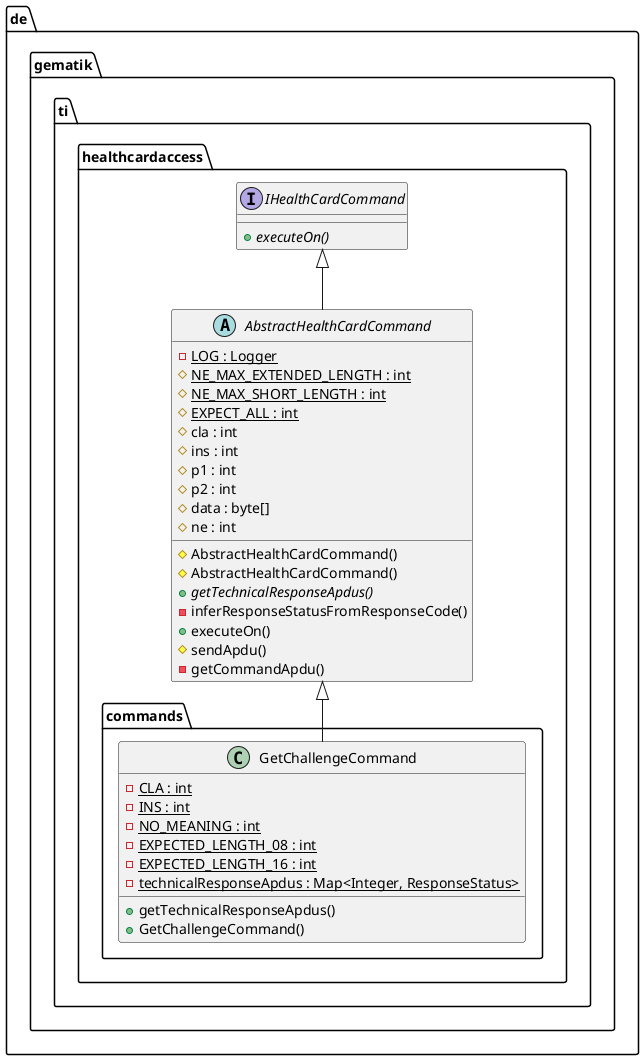 @startuml

 package de.gematik.ti.healthcardaccess {
    interface IHealthCardCommand {
        {abstract} + executeOn()
    }
  }

 package de.gematik.ti.healthcardaccess {
    abstract class AbstractHealthCardCommand {
        {static} - LOG : Logger
        {static} # NE_MAX_EXTENDED_LENGTH : int
        {static} # NE_MAX_SHORT_LENGTH : int
        {static} # EXPECT_ALL : int
        # cla : int
        # ins : int
        # p1 : int
        # p2 : int
        # data : byte[]
        # ne : int
        # AbstractHealthCardCommand()
        # AbstractHealthCardCommand()
        {abstract} + getTechnicalResponseApdus()
        - inferResponseStatusFromResponseCode()
        + executeOn()
        # sendApdu()
        - getCommandApdu()
    }
  }

  package de.gematik.ti.healthcardaccess {
      package de.gematik.ti.healthcardaccess.commands {
        class GetChallengeCommand {
            {static} - CLA : int
            {static} - INS : int
            {static} - NO_MEANING : int
            {static} - EXPECTED_LENGTH_08 : int
            {static} - EXPECTED_LENGTH_16 : int
            {static} - technicalResponseApdus : Map<Integer, ResponseStatus>
            + getTechnicalResponseApdus()
            + GetChallengeCommand()
        }
      }
    }

  AbstractHealthCardCommand -up-|> IHealthCardCommand
  GetChallengeCommand -up-|> AbstractHealthCardCommand

@enduml